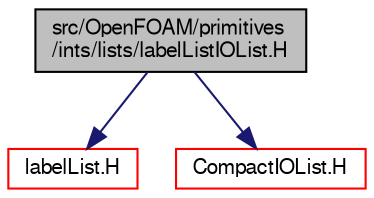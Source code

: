 digraph "src/OpenFOAM/primitives/ints/lists/labelListIOList.H"
{
  bgcolor="transparent";
  edge [fontname="FreeSans",fontsize="10",labelfontname="FreeSans",labelfontsize="10"];
  node [fontname="FreeSans",fontsize="10",shape=record];
  Node0 [label="src/OpenFOAM/primitives\l/ints/lists/labelListIOList.H",height=0.2,width=0.4,color="black", fillcolor="grey75", style="filled", fontcolor="black"];
  Node0 -> Node1 [color="midnightblue",fontsize="10",style="solid",fontname="FreeSans"];
  Node1 [label="labelList.H",height=0.2,width=0.4,color="red",URL="$a12380.html"];
  Node0 -> Node49 [color="midnightblue",fontsize="10",style="solid",fontname="FreeSans"];
  Node49 [label="CompactIOList.H",height=0.2,width=0.4,color="red",URL="$a09017.html"];
}
